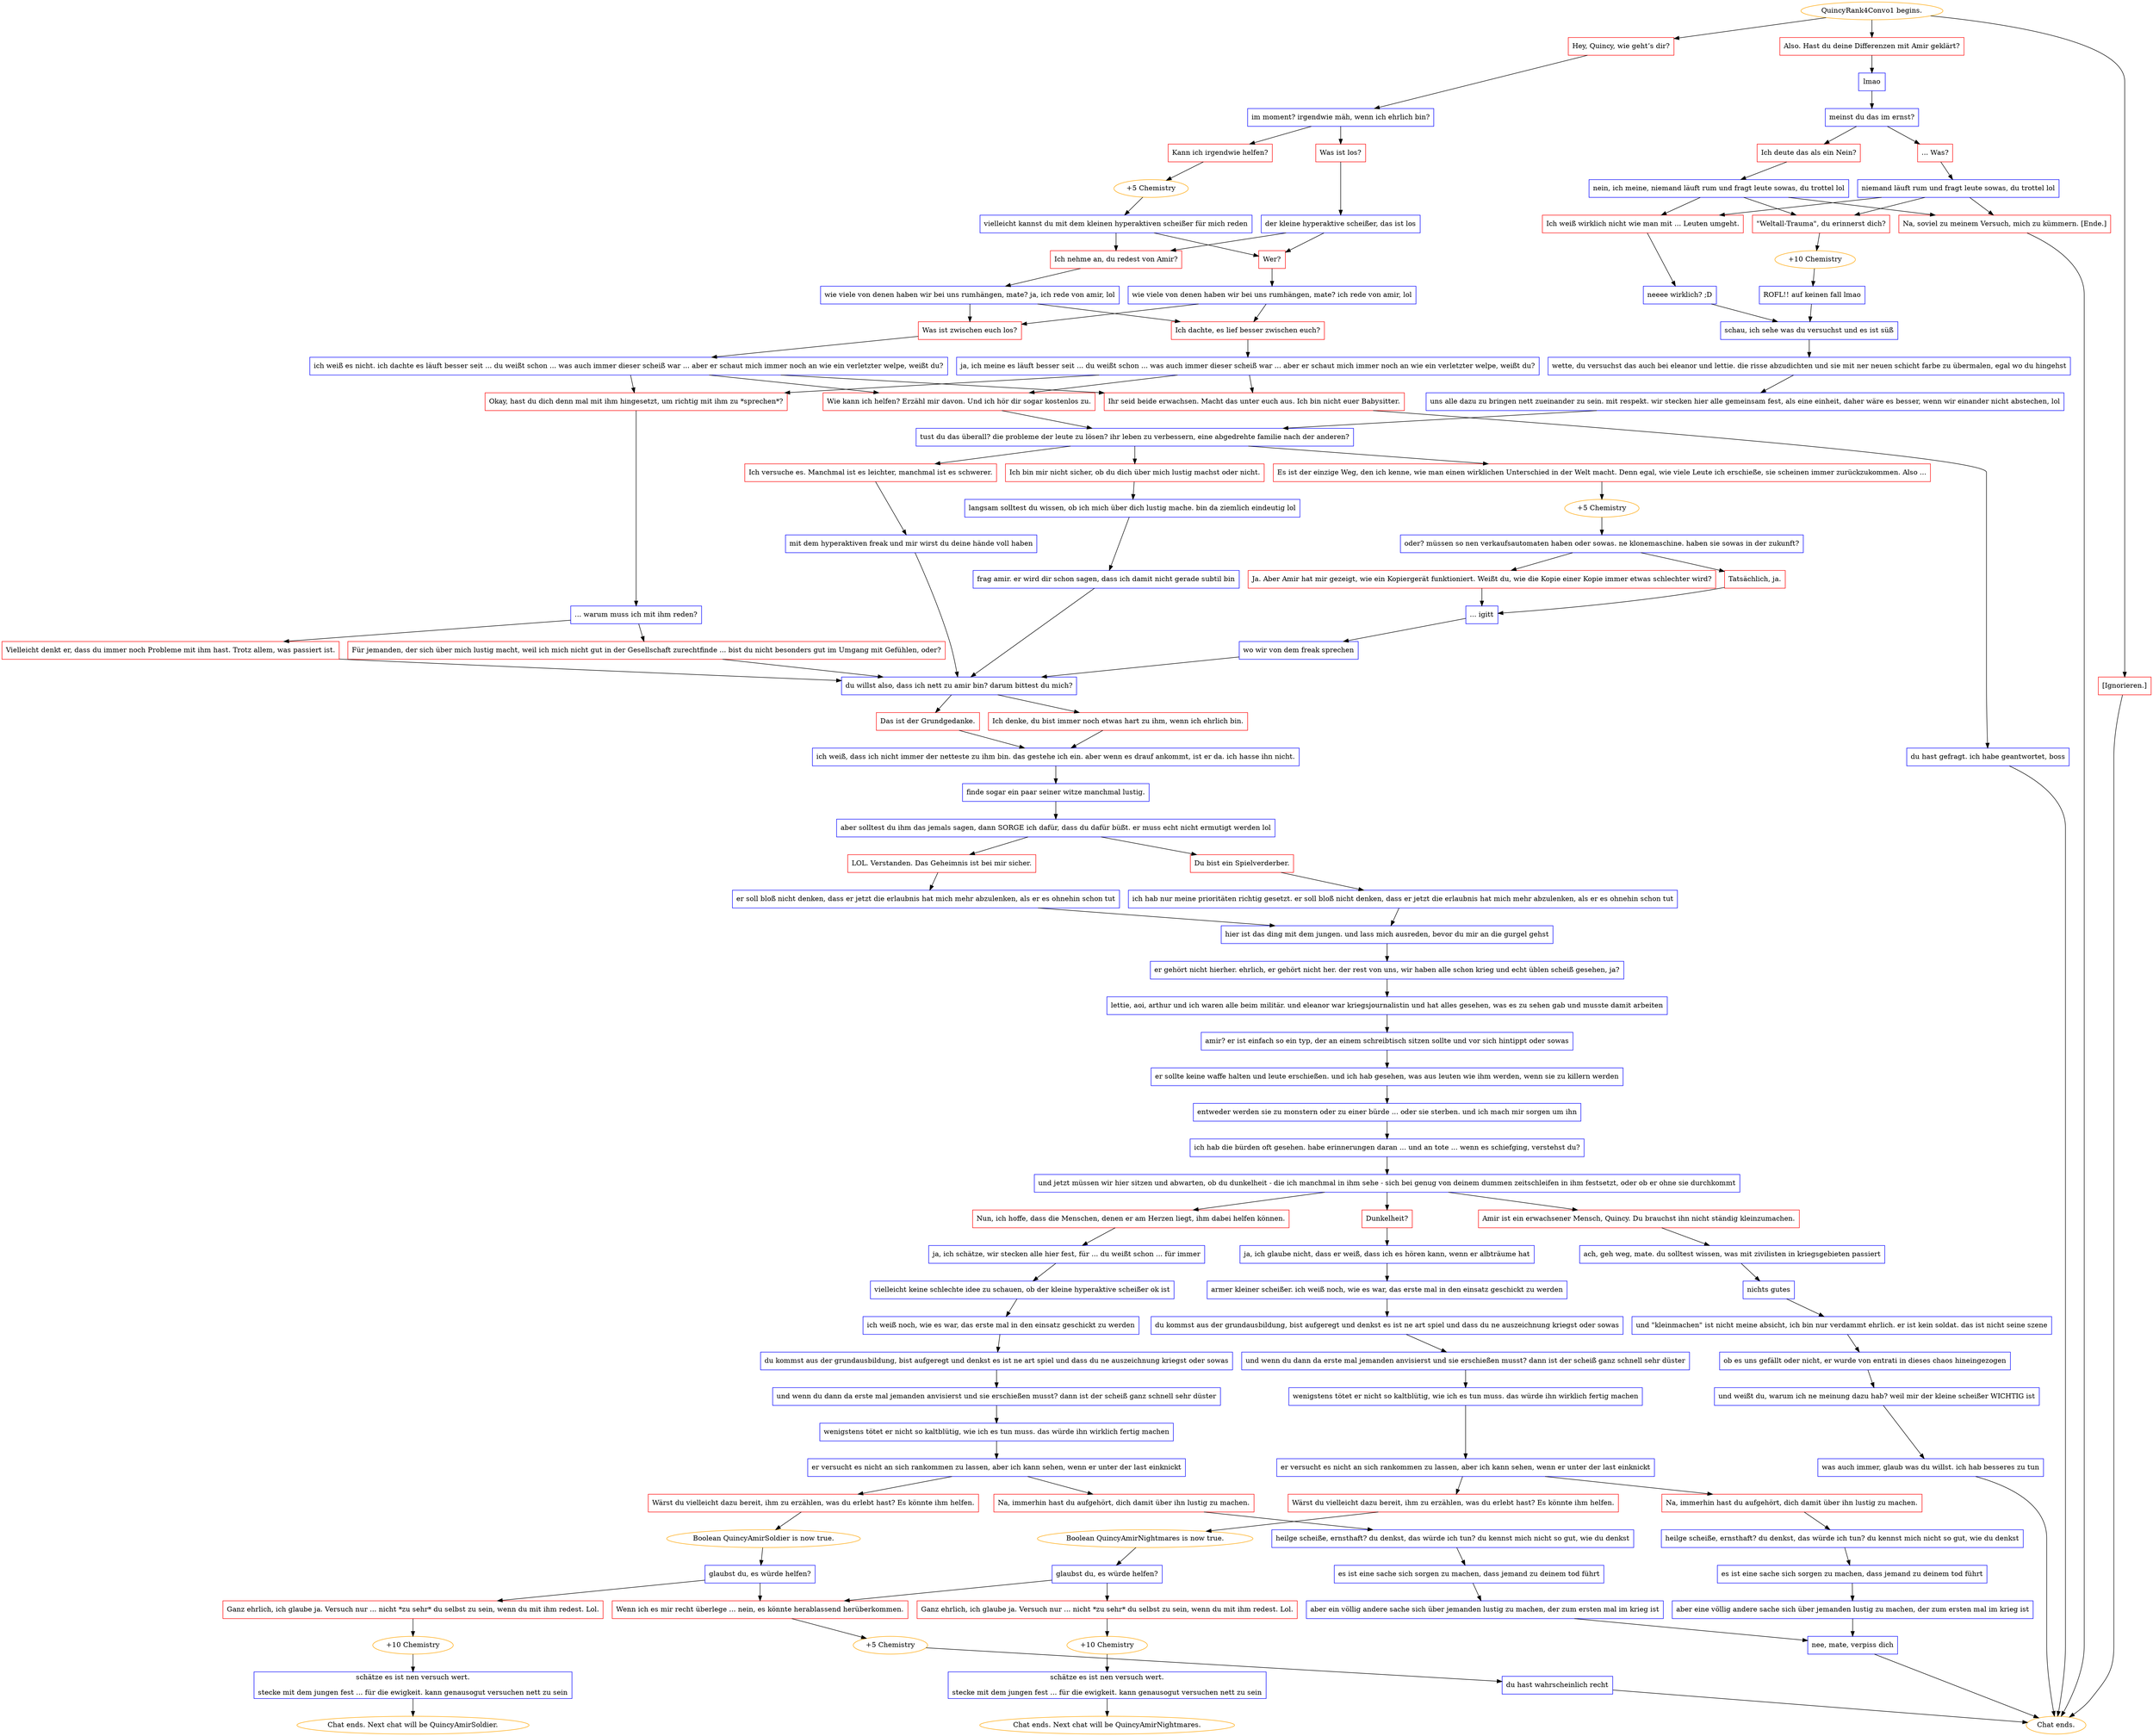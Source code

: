 digraph {
	"QuincyRank4Convo1 begins." [color=orange];
		"QuincyRank4Convo1 begins." -> j4212827427;
		"QuincyRank4Convo1 begins." -> j1559563268;
		"QuincyRank4Convo1 begins." -> j4221938618;
	j4212827427 [label="Hey, Quincy, wie geht’s dir?",shape=box,color=red];
		j4212827427 -> j121631440;
	j1559563268 [label="Also. Hast du deine Differenzen mit Amir geklärt?",shape=box,color=red];
		j1559563268 -> j692512312;
	j4221938618 [label="[Ignorieren.]",shape=box,color=red];
		j4221938618 -> "Chat ends.";
	j121631440 [label="im moment? irgendwie mäh, wenn ich ehrlich bin?",shape=box,color=blue];
		j121631440 -> j1864384679;
		j121631440 -> j671057527;
	j692512312 [label="lmao",shape=box,color=blue];
		j692512312 -> j165123780;
	"Chat ends." [color=orange];
	j1864384679 [label="Was ist los?",shape=box,color=red];
		j1864384679 -> j2266188252;
	j671057527 [label="Kann ich irgendwie helfen?",shape=box,color=red];
		j671057527 -> j568577466;
	j165123780 [label="meinst du das im ernst?",shape=box,color=blue];
		j165123780 -> j1348643340;
		j165123780 -> j3079120637;
	j2266188252 [label="der kleine hyperaktive scheißer, das ist los",shape=box,color=blue];
		j2266188252 -> j3169845225;
		j2266188252 -> j3633934397;
	j568577466 [label="+5 Chemistry",color=orange];
		j568577466 -> j4130786849;
	j1348643340 [label="... Was?",shape=box,color=red];
		j1348643340 -> j2014592075;
	j3079120637 [label="Ich deute das als ein Nein?",shape=box,color=red];
		j3079120637 -> j219987222;
	j3169845225 [label="Ich nehme an, du redest von Amir?",shape=box,color=red];
		j3169845225 -> j3959341339;
	j3633934397 [label="Wer?",shape=box,color=red];
		j3633934397 -> j3712003221;
	j4130786849 [label="vielleicht kannst du mit dem kleinen hyperaktiven scheißer für mich reden",shape=box,color=blue];
		j4130786849 -> j3169845225;
		j4130786849 -> j3633934397;
	j2014592075 [label="niemand läuft rum und fragt leute sowas, du trottel lol",shape=box,color=blue];
		j2014592075 -> j1326440103;
		j2014592075 -> j3057621482;
		j2014592075 -> j1843242358;
	j219987222 [label="nein, ich meine, niemand läuft rum und fragt leute sowas, du trottel lol",shape=box,color=blue];
		j219987222 -> j1326440103;
		j219987222 -> j3057621482;
		j219987222 -> j1843242358;
	j3959341339 [label="wie viele von denen haben wir bei uns rumhängen, mate? ja, ich rede von amir, lol",shape=box,color=blue];
		j3959341339 -> j1743487697;
		j3959341339 -> j2010308519;
	j3712003221 [label="wie viele von denen haben wir bei uns rumhängen, mate? ich rede von amir, lol",shape=box,color=blue];
		j3712003221 -> j1743487697;
		j3712003221 -> j2010308519;
	j1326440103 [label="Ich weiß wirklich nicht wie man mit ... Leuten umgeht.",shape=box,color=red];
		j1326440103 -> j685651752;
	j3057621482 [label="\"Weltall-Trauma\", du erinnerst dich?",shape=box,color=red];
		j3057621482 -> j1637374028;
	j1843242358 [label="Na, soviel zu meinem Versuch, mich zu kümmern. [Ende.]",shape=box,color=red];
		j1843242358 -> "Chat ends.";
	j1743487697 [label="Ich dachte, es lief besser zwischen euch?",shape=box,color=red];
		j1743487697 -> j4069824107;
	j2010308519 [label="Was ist zwischen euch los?",shape=box,color=red];
		j2010308519 -> j1647965443;
	j685651752 [label="neeee wirklich? ;D",shape=box,color=blue];
		j685651752 -> j3899821627;
	j1637374028 [label="+10 Chemistry",color=orange];
		j1637374028 -> j1298881437;
	j4069824107 [label="ja, ich meine es läuft besser seit ... du weißt schon ... was auch immer dieser scheiß war ... aber er schaut mich immer noch an wie ein verletzter welpe, weißt du?",shape=box,color=blue];
		j4069824107 -> j1797183801;
		j4069824107 -> j1243996427;
		j4069824107 -> j4248022320;
	j1647965443 [label="ich weiß es nicht. ich dachte es läuft besser seit ... du weißt schon ... was auch immer dieser scheiß war ... aber er schaut mich immer noch an wie ein verletzter welpe, weißt du?",shape=box,color=blue];
		j1647965443 -> j1797183801;
		j1647965443 -> j1243996427;
		j1647965443 -> j4248022320;
	j3899821627 [label="schau, ich sehe was du versuchst und es ist süß",shape=box,color=blue];
		j3899821627 -> j3690452795;
	j1298881437 [label="ROFL!! auf keinen fall lmao",shape=box,color=blue];
		j1298881437 -> j3899821627;
	j1797183801 [label="Okay, hast du dich denn mal mit ihm hingesetzt, um richtig mit ihm zu *sprechen*?",shape=box,color=red];
		j1797183801 -> j662895924;
	j1243996427 [label="Ihr seid beide erwachsen. Macht das unter euch aus. Ich bin nicht euer Babysitter.",shape=box,color=red];
		j1243996427 -> j1122601974;
	j4248022320 [label="Wie kann ich helfen? Erzähl mir davon. Und ich hör dir sogar kostenlos zu.",shape=box,color=red];
		j4248022320 -> j1638945360;
	j3690452795 [label="wette, du versuchst das auch bei eleanor und lettie. die risse abzudichten und sie mit ner neuen schicht farbe zu übermalen, egal wo du hingehst",shape=box,color=blue];
		j3690452795 -> j1390254021;
	j662895924 [label="... warum muss ich mit ihm reden?",shape=box,color=blue];
		j662895924 -> j2845621430;
		j662895924 -> j2628071735;
	j1122601974 [label="du hast gefragt. ich habe geantwortet, boss",shape=box,color=blue];
		j1122601974 -> "Chat ends.";
	j1638945360 [label="tust du das überall? die probleme der leute zu lösen? ihr leben zu verbessern, eine abgedrehte familie nach der anderen?",shape=box,color=blue];
		j1638945360 -> j1518965569;
		j1638945360 -> j1380537438;
		j1638945360 -> j1943466926;
	j1390254021 [label="uns alle dazu zu bringen nett zueinander zu sein. mit respekt. wir stecken hier alle gemeinsam fest, als eine einheit, daher wäre es besser, wenn wir einander nicht abstechen, lol",shape=box,color=blue];
		j1390254021 -> j1638945360;
	j2845621430 [label="Vielleicht denkt er, dass du immer noch Probleme mit ihm hast. Trotz allem, was passiert ist.",shape=box,color=red];
		j2845621430 -> j1486706039;
	j2628071735 [label="Für jemanden, der sich über mich lustig macht, weil ich mich nicht gut in der Gesellschaft zurechtfinde ... bist du nicht besonders gut im Umgang mit Gefühlen, oder?",shape=box,color=red];
		j2628071735 -> j1486706039;
	j1518965569 [label="Ich versuche es. Manchmal ist es leichter, manchmal ist es schwerer.",shape=box,color=red];
		j1518965569 -> j994716088;
	j1380537438 [label="Ich bin mir nicht sicher, ob du dich über mich lustig machst oder nicht.",shape=box,color=red];
		j1380537438 -> j1559621120;
	j1943466926 [label="Es ist der einzige Weg, den ich kenne, wie man einen wirklichen Unterschied in der Welt macht. Denn egal, wie viele Leute ich erschieße, sie scheinen immer zurückzukommen. Also ...",shape=box,color=red];
		j1943466926 -> j1443961941;
	j1486706039 [label="du willst also, dass ich nett zu amir bin? darum bittest du mich?",shape=box,color=blue];
		j1486706039 -> j1903609635;
		j1486706039 -> j1828305978;
	j994716088 [label="mit dem hyperaktiven freak und mir wirst du deine hände voll haben",shape=box,color=blue];
		j994716088 -> j1486706039;
	j1559621120 [label="langsam solltest du wissen, ob ich mich über dich lustig mache. bin da ziemlich eindeutig lol",shape=box,color=blue];
		j1559621120 -> j2450322945;
	j1443961941 [label="+5 Chemistry",color=orange];
		j1443961941 -> j1239264210;
	j1903609635 [label="Das ist der Grundgedanke.",shape=box,color=red];
		j1903609635 -> j3589582781;
	j1828305978 [label="Ich denke, du bist immer noch etwas hart zu ihm, wenn ich ehrlich bin.",shape=box,color=red];
		j1828305978 -> j3589582781;
	j2450322945 [label="frag amir. er wird dir schon sagen, dass ich damit nicht gerade subtil bin",shape=box,color=blue];
		j2450322945 -> j1486706039;
	j1239264210 [label="oder? müssen so nen verkaufsautomaten haben oder sowas. ne klonemaschine. haben sie sowas in der zukunft?",shape=box,color=blue];
		j1239264210 -> j4291193004;
		j1239264210 -> j1896339701;
	j3589582781 [label="ich weiß, dass ich nicht immer der netteste zu ihm bin. das gestehe ich ein. aber wenn es drauf ankommt, ist er da. ich hasse ihn nicht.",shape=box,color=blue];
		j3589582781 -> j4127426406;
	j4291193004 [label="Ja. Aber Amir hat mir gezeigt, wie ein Kopiergerät funktioniert. Weißt du, wie die Kopie einer Kopie immer etwas schlechter wird?",shape=box,color=red];
		j4291193004 -> j642437759;
	j1896339701 [label="Tatsächlich, ja.",shape=box,color=red];
		j1896339701 -> j642437759;
	j4127426406 [label="finde sogar ein paar seiner witze manchmal lustig.",shape=box,color=blue];
		j4127426406 -> j2593378030;
	j642437759 [label="... igitt",shape=box,color=blue];
		j642437759 -> j3577368298;
	j2593378030 [label="aber solltest du ihm das jemals sagen, dann SORGE ich dafür, dass du dafür büßt. er muss echt nicht ermutigt werden lol",shape=box,color=blue];
		j2593378030 -> j1283183727;
		j2593378030 -> j127818818;
	j3577368298 [label="wo wir von dem freak sprechen",shape=box,color=blue];
		j3577368298 -> j1486706039;
	j1283183727 [label="LOL. Verstanden. Das Geheimnis ist bei mir sicher.",shape=box,color=red];
		j1283183727 -> j2454074794;
	j127818818 [label="Du bist ein Spielverderber.",shape=box,color=red];
		j127818818 -> j3893114762;
	j2454074794 [label="er soll bloß nicht denken, dass er jetzt die erlaubnis hat mich mehr abzulenken, als er es ohnehin schon tut",shape=box,color=blue];
		j2454074794 -> j1826250817;
	j3893114762 [label="ich hab nur meine prioritäten richtig gesetzt. er soll bloß nicht denken, dass er jetzt die erlaubnis hat mich mehr abzulenken, als er es ohnehin schon tut",shape=box,color=blue];
		j3893114762 -> j1826250817;
	j1826250817 [label="hier ist das ding mit dem jungen. und lass mich ausreden, bevor du mir an die gurgel gehst",shape=box,color=blue];
		j1826250817 -> j2878128110;
	j2878128110 [label="er gehört nicht hierher. ehrlich, er gehört nicht her. der rest von uns, wir haben alle schon krieg und echt üblen scheiß gesehen, ja?",shape=box,color=blue];
		j2878128110 -> j1511569475;
	j1511569475 [label="lettie, aoi, arthur und ich waren alle beim militär. und eleanor war kriegsjournalistin und hat alles gesehen, was es zu sehen gab und musste damit arbeiten",shape=box,color=blue];
		j1511569475 -> j3413868550;
	j3413868550 [label="amir? er ist einfach so ein typ, der an einem schreibtisch sitzen sollte und vor sich hintippt oder sowas",shape=box,color=blue];
		j3413868550 -> j1787893859;
	j1787893859 [label="er sollte keine waffe halten und leute erschießen. und ich hab gesehen, was aus leuten wie ihm werden, wenn sie zu killern werden",shape=box,color=blue];
		j1787893859 -> j2009702346;
	j2009702346 [label="entweder werden sie zu monstern oder zu einer bürde ... oder sie sterben. und ich mach mir sorgen um ihn",shape=box,color=blue];
		j2009702346 -> j2214253253;
	j2214253253 [label="ich hab die bürden oft gesehen. habe erinnerungen daran ... und an tote ... wenn es schiefging, verstehst du?",shape=box,color=blue];
		j2214253253 -> j218929592;
	j218929592 [label="und jetzt müssen wir hier sitzen und abwarten, ob du dunkelheit - die ich manchmal in ihm sehe - sich bei genug von deinem dummen zeitschleifen in ihm festsetzt, oder ob er ohne sie durchkommt",shape=box,color=blue];
		j218929592 -> j3064393068;
		j218929592 -> j2952995290;
		j218929592 -> j3186804402;
	j3064393068 [label="Nun, ich hoffe, dass die Menschen, denen er am Herzen liegt, ihm dabei helfen können.",shape=box,color=red];
		j3064393068 -> j3494237510;
	j2952995290 [label="Dunkelheit?",shape=box,color=red];
		j2952995290 -> j2184931212;
	j3186804402 [label="Amir ist ein erwachsener Mensch, Quincy. Du brauchst ihn nicht ständig kleinzumachen.",shape=box,color=red];
		j3186804402 -> j3891712978;
	j3494237510 [label="ja, ich schätze, wir stecken alle hier fest, für ... du weißt schon ... für immer",shape=box,color=blue];
		j3494237510 -> j2271656707;
	j2184931212 [label="ja, ich glaube nicht, dass er weiß, dass ich es hören kann, wenn er albträume hat",shape=box,color=blue];
		j2184931212 -> j481438234;
	j3891712978 [label="ach, geh weg, mate. du solltest wissen, was mit zivilisten in kriegsgebieten passiert",shape=box,color=blue];
		j3891712978 -> j2554762262;
	j2271656707 [label="vielleicht keine schlechte idee zu schauen, ob der kleine hyperaktive scheißer ok ist",shape=box,color=blue];
		j2271656707 -> j397642141;
	j481438234 [label="armer kleiner scheißer. ich weiß noch, wie es war, das erste mal in den einsatz geschickt zu werden",shape=box,color=blue];
		j481438234 -> j279869437;
	j2554762262 [label="nichts gutes",shape=box,color=blue];
		j2554762262 -> j6326446;
	j397642141 [label="ich weiß noch, wie es war, das erste mal in den einsatz geschickt zu werden",shape=box,color=blue];
		j397642141 -> j3335832168;
	j279869437 [label="du kommst aus der grundausbildung, bist aufgeregt und denkst es ist ne art spiel und dass du ne auszeichnung kriegst oder sowas",shape=box,color=blue];
		j279869437 -> j352983861;
	j6326446 [label="und \"kleinmachen\" ist nicht meine absicht, ich bin nur verdammt ehrlich. er ist kein soldat. das ist nicht seine szene",shape=box,color=blue];
		j6326446 -> j2824045664;
	j3335832168 [label="du kommst aus der grundausbildung, bist aufgeregt und denkst es ist ne art spiel und dass du ne auszeichnung kriegst oder sowas",shape=box,color=blue];
		j3335832168 -> j158155923;
	j352983861 [label="und wenn du dann da erste mal jemanden anvisierst und sie erschießen musst? dann ist der scheiß ganz schnell sehr düster",shape=box,color=blue];
		j352983861 -> j1154328525;
	j2824045664 [label="ob es uns gefällt oder nicht, er wurde von entrati in dieses chaos hineingezogen",shape=box,color=blue];
		j2824045664 -> j562937222;
	j158155923 [label="und wenn du dann da erste mal jemanden anvisierst und sie erschießen musst? dann ist der scheiß ganz schnell sehr düster",shape=box,color=blue];
		j158155923 -> j4136235254;
	j1154328525 [label="wenigstens tötet er nicht so kaltblütig, wie ich es tun muss. das würde ihn wirklich fertig machen",shape=box,color=blue];
		j1154328525 -> j764735890;
	j562937222 [label="und weißt du, warum ich ne meinung dazu hab? weil mir der kleine scheißer WICHTIG ist",shape=box,color=blue];
		j562937222 -> j1852967469;
	j4136235254 [label="wenigstens tötet er nicht so kaltblütig, wie ich es tun muss. das würde ihn wirklich fertig machen",shape=box,color=blue];
		j4136235254 -> j274415221;
	j764735890 [label="er versucht es nicht an sich rankommen zu lassen, aber ich kann sehen, wenn er unter der last einknickt",shape=box,color=blue];
		j764735890 -> j4225798128;
		j764735890 -> j184954302;
	j1852967469 [label="was auch immer, glaub was du willst. ich hab besseres zu tun",shape=box,color=blue];
		j1852967469 -> "Chat ends.";
	j274415221 [label="er versucht es nicht an sich rankommen zu lassen, aber ich kann sehen, wenn er unter der last einknickt",shape=box,color=blue];
		j274415221 -> j1125779048;
		j274415221 -> j1776264942;
	j4225798128 [label="Wärst du vielleicht dazu bereit, ihm zu erzählen, was du erlebt hast? Es könnte ihm helfen.",shape=box,color=red];
		j4225798128 -> j4221486490;
	j184954302 [label="Na, immerhin hast du aufgehört, dich damit über ihn lustig zu machen.",shape=box,color=red];
		j184954302 -> j3320570805;
	j1125779048 [label="Wärst du vielleicht dazu bereit, ihm zu erzählen, was du erlebt hast? Es könnte ihm helfen.",shape=box,color=red];
		j1125779048 -> j2583891601;
	j1776264942 [label="Na, immerhin hast du aufgehört, dich damit über ihn lustig zu machen.",shape=box,color=red];
		j1776264942 -> j2537143068;
	j4221486490 [label="Boolean QuincyAmirNightmares is now true.",color=orange];
		j4221486490 -> j3861960374;
	j3320570805 [label="heilge scheiße, ernsthaft? du denkst, das würde ich tun? du kennst mich nicht so gut, wie du denkst",shape=box,color=blue];
		j3320570805 -> j4090980632;
	j2583891601 [label="Boolean QuincyAmirSoldier is now true.",color=orange];
		j2583891601 -> j677839788;
	j2537143068 [label="heilge scheiße, ernsthaft? du denkst, das würde ich tun? du kennst mich nicht so gut, wie du denkst",shape=box,color=blue];
		j2537143068 -> j4238027890;
	j3861960374 [label="glaubst du, es würde helfen?",shape=box,color=blue];
		j3861960374 -> j1315554042;
		j3861960374 -> j2746921672;
	j4090980632 [label="es ist eine sache sich sorgen zu machen, dass jemand zu deinem tod führt",shape=box,color=blue];
		j4090980632 -> j1663704889;
	j677839788 [label="glaubst du, es würde helfen?",shape=box,color=blue];
		j677839788 -> j745946622;
		j677839788 -> j2746921672;
	j4238027890 [label="es ist eine sache sich sorgen zu machen, dass jemand zu deinem tod führt",shape=box,color=blue];
		j4238027890 -> j2050797640;
	j1315554042 [label="Ganz ehrlich, ich glaube ja. Versuch nur ... nicht *zu sehr* du selbst zu sein, wenn du mit ihm redest. Lol.",shape=box,color=red];
		j1315554042 -> j696177042;
	j2746921672 [label="Wenn ich es mir recht überlege ... nein, es könnte herablassend herüberkommen.",shape=box,color=red];
		j2746921672 -> j2151728521;
	j1663704889 [label="aber eine völlig andere sache sich über jemanden lustig zu machen, der zum ersten mal im krieg ist",shape=box,color=blue];
		j1663704889 -> j1957751095;
	j745946622 [label="Ganz ehrlich, ich glaube ja. Versuch nur ... nicht *zu sehr* du selbst zu sein, wenn du mit ihm redest. Lol.",shape=box,color=red];
		j745946622 -> j354323392;
	j2050797640 [label="aber ein völlig andere sache sich über jemanden lustig zu machen, der zum ersten mal im krieg ist",shape=box,color=blue];
		j2050797640 -> j1957751095;
	j696177042 [label="+10 Chemistry",color=orange];
		j696177042 -> j1464184601;
	j2151728521 [label="+5 Chemistry",color=orange];
		j2151728521 -> j2235763680;
	j1957751095 [label="nee, mate, verpiss dich",shape=box,color=blue];
		j1957751095 -> "Chat ends.";
	j354323392 [label="+10 Chemistry",color=orange];
		j354323392 -> j2836493104;
	j1464184601 [label="schätze es ist nen versuch wert.
stecke mit dem jungen fest ... für die ewigkeit. kann genausogut versuchen nett zu sein",shape=box,color=blue];
		j1464184601 -> "Chat ends. Next chat will be QuincyAmirNightmares.";
	j2235763680 [label="du hast wahrscheinlich recht",shape=box,color=blue];
		j2235763680 -> "Chat ends.";
	j2836493104 [label="schätze es ist nen versuch wert.
stecke mit dem jungen fest ... für die ewigkeit. kann genausogut versuchen nett zu sein",shape=box,color=blue];
		j2836493104 -> "Chat ends. Next chat will be QuincyAmirSoldier.";
	"Chat ends. Next chat will be QuincyAmirNightmares." [color=orange];
	"Chat ends. Next chat will be QuincyAmirSoldier." [color=orange];
}